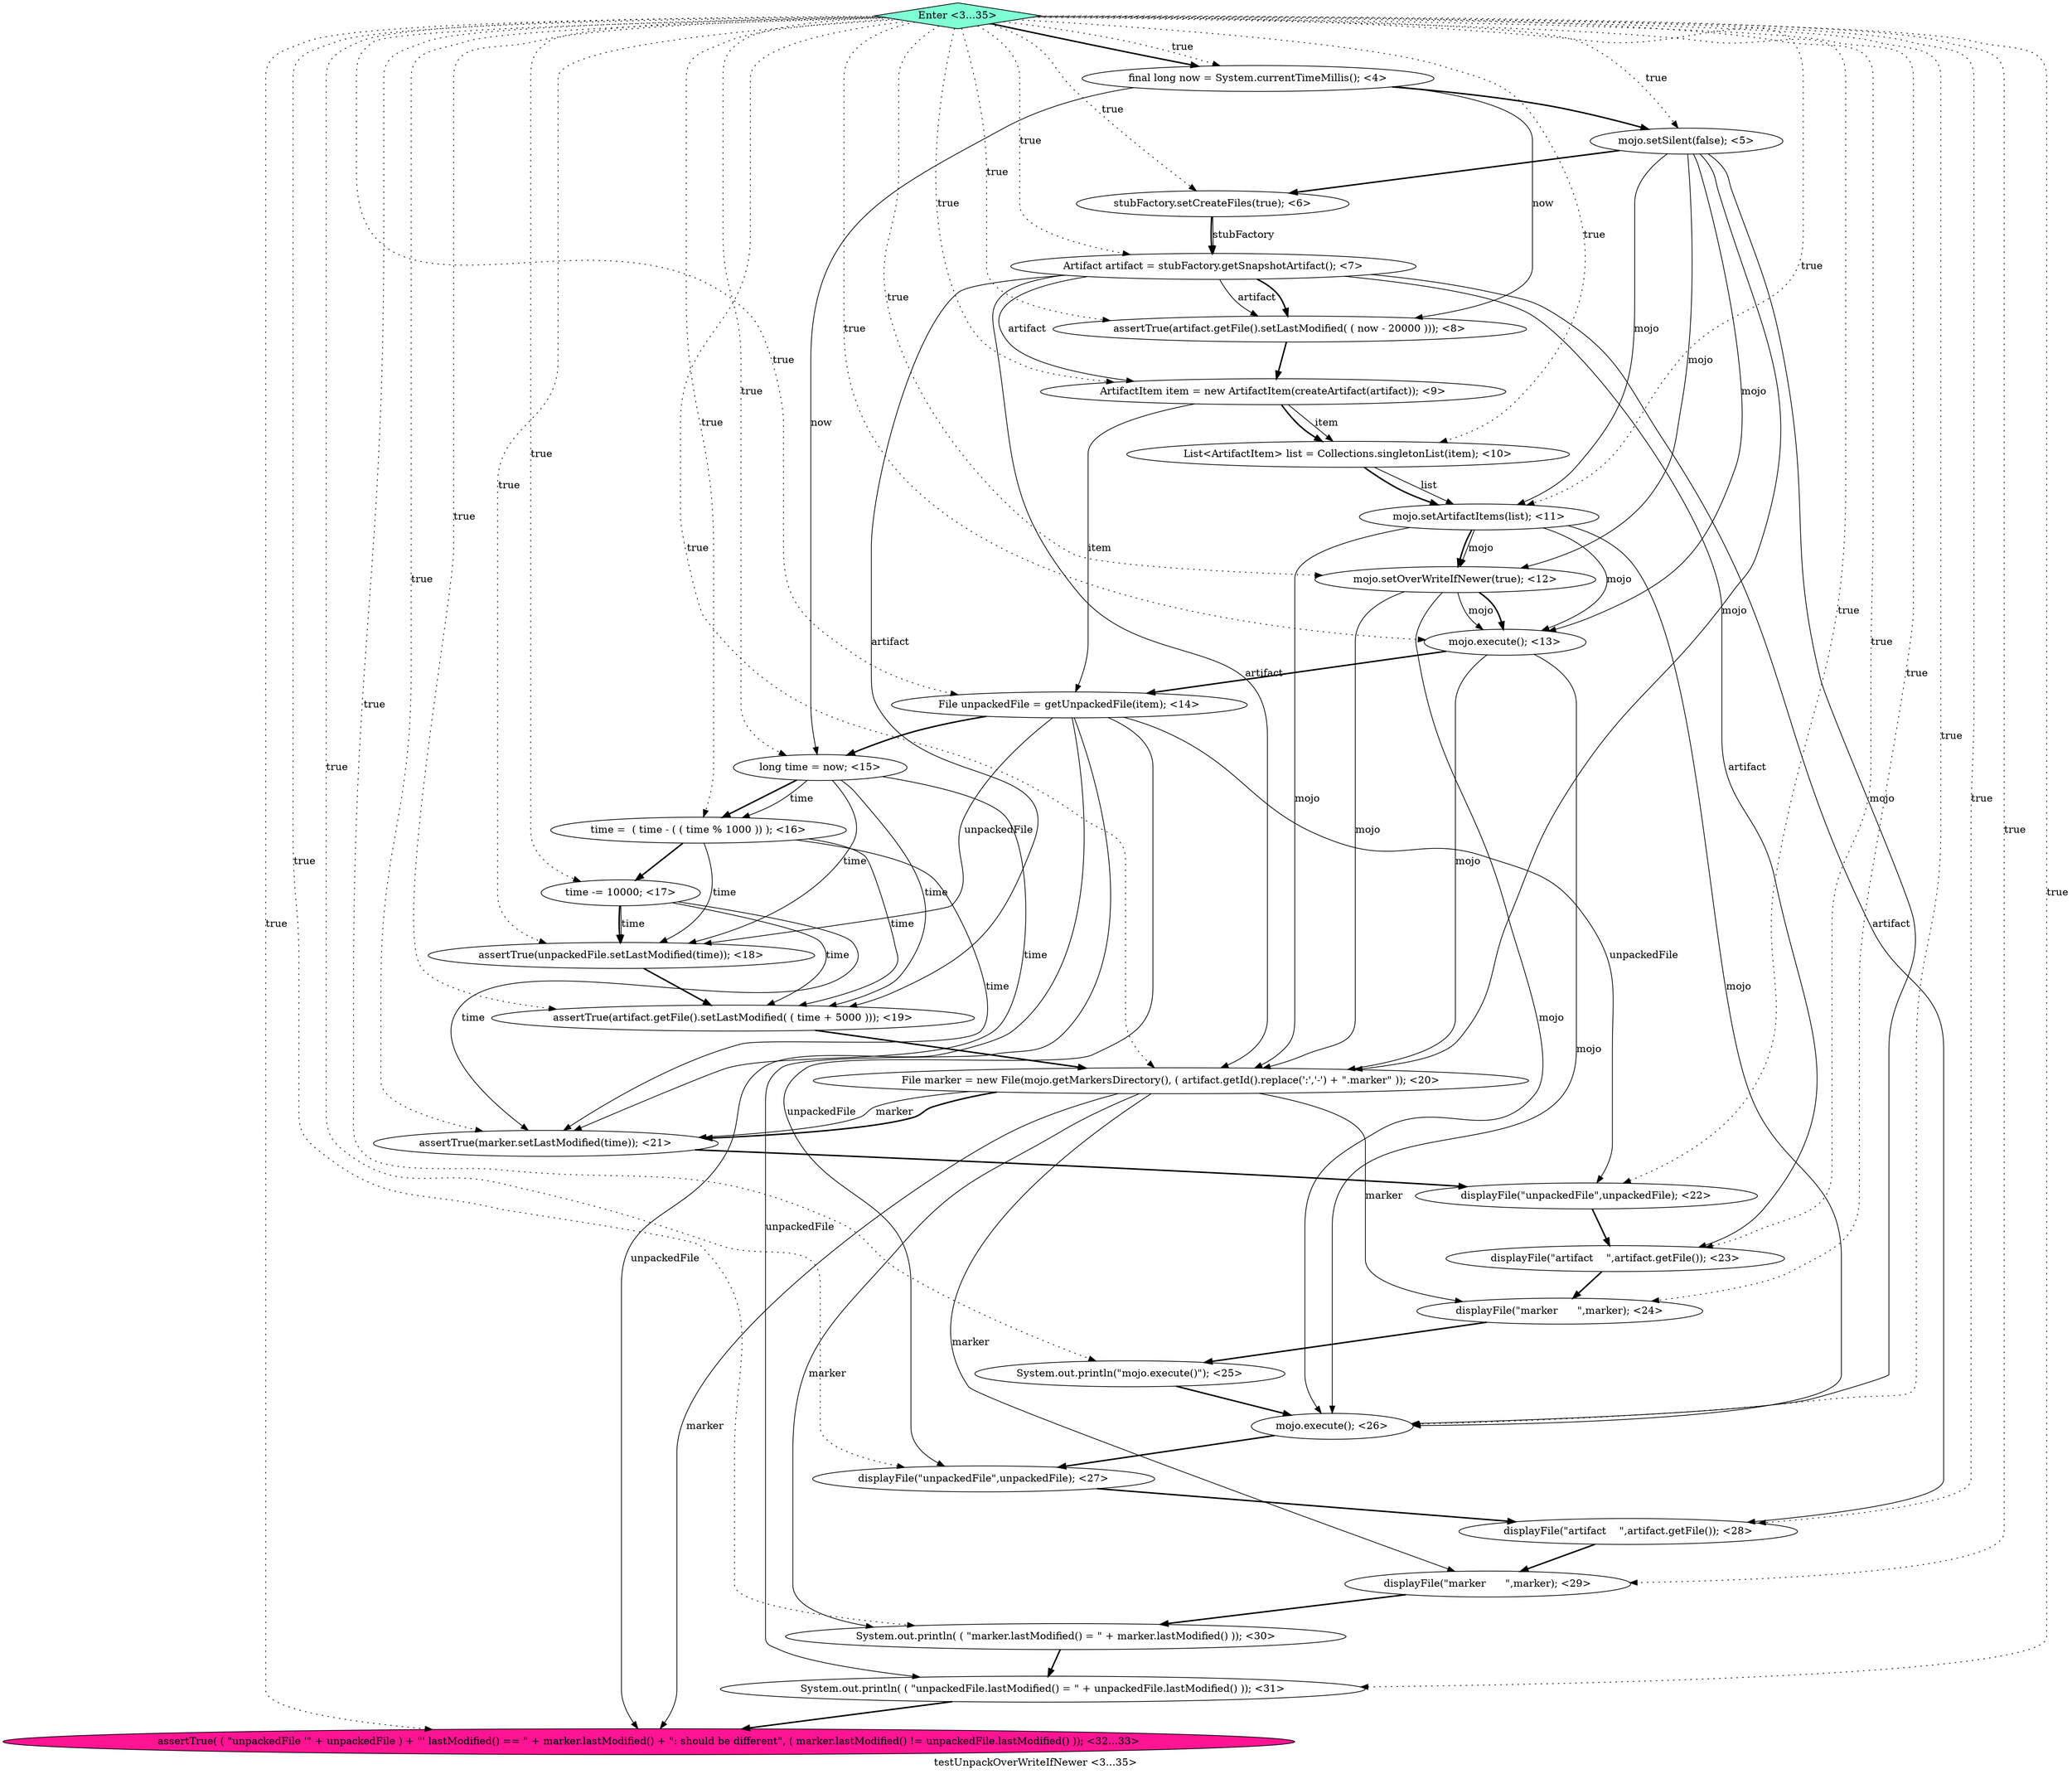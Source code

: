 digraph PDG {
label = "testUnpackOverWriteIfNewer <3...35>";
0.23 [style = filled, label = "displayFile(\"unpackedFile\",unpackedFile); <27>", fillcolor = white, shape = ellipse];
0.10 [style = filled, label = "File unpackedFile = getUnpackedFile(item); <14>", fillcolor = white, shape = ellipse];
0.21 [style = filled, label = "System.out.println(\"mojo.execute()\"); <25>", fillcolor = white, shape = ellipse];
0.4 [style = filled, label = "assertTrue(artifact.getFile().setLastModified( ( now - 20000 ))); <8>", fillcolor = white, shape = ellipse];
0.13 [style = filled, label = "time -= 10000; <17>", fillcolor = white, shape = ellipse];
0.6 [style = filled, label = "List<ArtifactItem> list = Collections.singletonList(item); <10>", fillcolor = white, shape = ellipse];
0.12 [style = filled, label = "time =  ( time - ( ( time % 1000 )) ); <16>", fillcolor = white, shape = ellipse];
0.7 [style = filled, label = "mojo.setArtifactItems(list); <11>", fillcolor = white, shape = ellipse];
0.8 [style = filled, label = "mojo.setOverWriteIfNewer(true); <12>", fillcolor = white, shape = ellipse];
0.19 [style = filled, label = "displayFile(\"artifact    \",artifact.getFile()); <23>", fillcolor = white, shape = ellipse];
0.0 [style = filled, label = "final long now = System.currentTimeMillis(); <4>", fillcolor = white, shape = ellipse];
0.3 [style = filled, label = "Artifact artifact = stubFactory.getSnapshotArtifact(); <7>", fillcolor = white, shape = ellipse];
0.15 [style = filled, label = "assertTrue(artifact.getFile().setLastModified( ( time + 5000 ))); <19>", fillcolor = white, shape = ellipse];
0.28 [style = filled, label = "assertTrue( ( \"unpackedFile '\" + unpackedFile ) + \"' lastModified() == \" + marker.lastModified() + \": should be different\", ( marker.lastModified() != unpackedFile.lastModified() )); <32...33>", fillcolor = deeppink, shape = ellipse];
0.14 [style = filled, label = "assertTrue(unpackedFile.setLastModified(time)); <18>", fillcolor = white, shape = ellipse];
0.1 [style = filled, label = "mojo.setSilent(false); <5>", fillcolor = white, shape = ellipse];
0.22 [style = filled, label = "mojo.execute(); <26>", fillcolor = white, shape = ellipse];
0.29 [style = filled, label = "Enter <3...35>", fillcolor = aquamarine, shape = diamond];
0.5 [style = filled, label = "ArtifactItem item = new ArtifactItem(createArtifact(artifact)); <9>", fillcolor = white, shape = ellipse];
0.9 [style = filled, label = "mojo.execute(); <13>", fillcolor = white, shape = ellipse];
0.27 [style = filled, label = "System.out.println( ( \"unpackedFile.lastModified() = \" + unpackedFile.lastModified() )); <31>", fillcolor = white, shape = ellipse];
0.26 [style = filled, label = "System.out.println( ( \"marker.lastModified() = \" + marker.lastModified() )); <30>", fillcolor = white, shape = ellipse];
0.20 [style = filled, label = "displayFile(\"marker      \",marker); <24>", fillcolor = white, shape = ellipse];
0.18 [style = filled, label = "displayFile(\"unpackedFile\",unpackedFile); <22>", fillcolor = white, shape = ellipse];
0.24 [style = filled, label = "displayFile(\"artifact    \",artifact.getFile()); <28>", fillcolor = white, shape = ellipse];
0.25 [style = filled, label = "displayFile(\"marker      \",marker); <29>", fillcolor = white, shape = ellipse];
0.16 [style = filled, label = "File marker = new File(mojo.getMarkersDirectory(), ( artifact.getId().replace(':','-') + \".marker\" )); <20>", fillcolor = white, shape = ellipse];
0.11 [style = filled, label = "long time = now; <15>", fillcolor = white, shape = ellipse];
0.17 [style = filled, label = "assertTrue(marker.setLastModified(time)); <21>", fillcolor = white, shape = ellipse];
0.2 [style = filled, label = "stubFactory.setCreateFiles(true); <6>", fillcolor = white, shape = ellipse];
0.0 -> 0.1 [style = bold, label=""];
0.0 -> 0.4 [style = solid, label="now"];
0.0 -> 0.11 [style = solid, label="now"];
0.1 -> 0.2 [style = bold, label=""];
0.1 -> 0.7 [style = solid, label="mojo"];
0.1 -> 0.8 [style = solid, label="mojo"];
0.1 -> 0.9 [style = solid, label="mojo"];
0.1 -> 0.16 [style = solid, label="mojo"];
0.1 -> 0.22 [style = solid, label="mojo"];
0.2 -> 0.3 [style = solid, label="stubFactory"];
0.2 -> 0.3 [style = bold, label=""];
0.3 -> 0.4 [style = solid, label="artifact"];
0.3 -> 0.4 [style = bold, label=""];
0.3 -> 0.5 [style = solid, label="artifact"];
0.3 -> 0.15 [style = solid, label="artifact"];
0.3 -> 0.16 [style = solid, label="artifact"];
0.3 -> 0.19 [style = solid, label="artifact"];
0.3 -> 0.24 [style = solid, label="artifact"];
0.4 -> 0.5 [style = bold, label=""];
0.5 -> 0.6 [style = solid, label="item"];
0.5 -> 0.6 [style = bold, label=""];
0.5 -> 0.10 [style = solid, label="item"];
0.6 -> 0.7 [style = solid, label="list"];
0.6 -> 0.7 [style = bold, label=""];
0.7 -> 0.8 [style = solid, label="mojo"];
0.7 -> 0.8 [style = bold, label=""];
0.7 -> 0.9 [style = solid, label="mojo"];
0.7 -> 0.16 [style = solid, label="mojo"];
0.7 -> 0.22 [style = solid, label="mojo"];
0.8 -> 0.9 [style = solid, label="mojo"];
0.8 -> 0.9 [style = bold, label=""];
0.8 -> 0.16 [style = solid, label="mojo"];
0.8 -> 0.22 [style = solid, label="mojo"];
0.9 -> 0.10 [style = bold, label=""];
0.9 -> 0.16 [style = solid, label="mojo"];
0.9 -> 0.22 [style = solid, label="mojo"];
0.10 -> 0.11 [style = bold, label=""];
0.10 -> 0.14 [style = solid, label="unpackedFile"];
0.10 -> 0.18 [style = solid, label="unpackedFile"];
0.10 -> 0.23 [style = solid, label="unpackedFile"];
0.10 -> 0.27 [style = solid, label="unpackedFile"];
0.10 -> 0.28 [style = solid, label="unpackedFile"];
0.11 -> 0.12 [style = solid, label="time"];
0.11 -> 0.12 [style = bold, label=""];
0.11 -> 0.14 [style = solid, label="time"];
0.11 -> 0.15 [style = solid, label="time"];
0.11 -> 0.17 [style = solid, label="time"];
0.12 -> 0.13 [style = bold, label=""];
0.12 -> 0.14 [style = solid, label="time"];
0.12 -> 0.15 [style = solid, label="time"];
0.12 -> 0.17 [style = solid, label="time"];
0.13 -> 0.14 [style = solid, label="time"];
0.13 -> 0.14 [style = bold, label=""];
0.13 -> 0.15 [style = solid, label="time"];
0.13 -> 0.17 [style = solid, label="time"];
0.14 -> 0.15 [style = bold, label=""];
0.15 -> 0.16 [style = bold, label=""];
0.16 -> 0.17 [style = solid, label="marker"];
0.16 -> 0.17 [style = bold, label=""];
0.16 -> 0.20 [style = solid, label="marker"];
0.16 -> 0.25 [style = solid, label="marker"];
0.16 -> 0.26 [style = solid, label="marker"];
0.16 -> 0.28 [style = solid, label="marker"];
0.17 -> 0.18 [style = bold, label=""];
0.18 -> 0.19 [style = bold, label=""];
0.19 -> 0.20 [style = bold, label=""];
0.20 -> 0.21 [style = bold, label=""];
0.21 -> 0.22 [style = bold, label=""];
0.22 -> 0.23 [style = bold, label=""];
0.23 -> 0.24 [style = bold, label=""];
0.24 -> 0.25 [style = bold, label=""];
0.25 -> 0.26 [style = bold, label=""];
0.26 -> 0.27 [style = bold, label=""];
0.27 -> 0.28 [style = bold, label=""];
0.29 -> 0.0 [style = dotted, label="true"];
0.29 -> 0.0 [style = bold, label=""];
0.29 -> 0.1 [style = dotted, label="true"];
0.29 -> 0.2 [style = dotted, label="true"];
0.29 -> 0.3 [style = dotted, label="true"];
0.29 -> 0.4 [style = dotted, label="true"];
0.29 -> 0.5 [style = dotted, label="true"];
0.29 -> 0.6 [style = dotted, label="true"];
0.29 -> 0.7 [style = dotted, label="true"];
0.29 -> 0.8 [style = dotted, label="true"];
0.29 -> 0.9 [style = dotted, label="true"];
0.29 -> 0.10 [style = dotted, label="true"];
0.29 -> 0.11 [style = dotted, label="true"];
0.29 -> 0.12 [style = dotted, label="true"];
0.29 -> 0.13 [style = dotted, label="true"];
0.29 -> 0.14 [style = dotted, label="true"];
0.29 -> 0.15 [style = dotted, label="true"];
0.29 -> 0.16 [style = dotted, label="true"];
0.29 -> 0.17 [style = dotted, label="true"];
0.29 -> 0.18 [style = dotted, label="true"];
0.29 -> 0.19 [style = dotted, label="true"];
0.29 -> 0.20 [style = dotted, label="true"];
0.29 -> 0.21 [style = dotted, label="true"];
0.29 -> 0.22 [style = dotted, label="true"];
0.29 -> 0.23 [style = dotted, label="true"];
0.29 -> 0.24 [style = dotted, label="true"];
0.29 -> 0.25 [style = dotted, label="true"];
0.29 -> 0.26 [style = dotted, label="true"];
0.29 -> 0.27 [style = dotted, label="true"];
0.29 -> 0.28 [style = dotted, label="true"];
}
